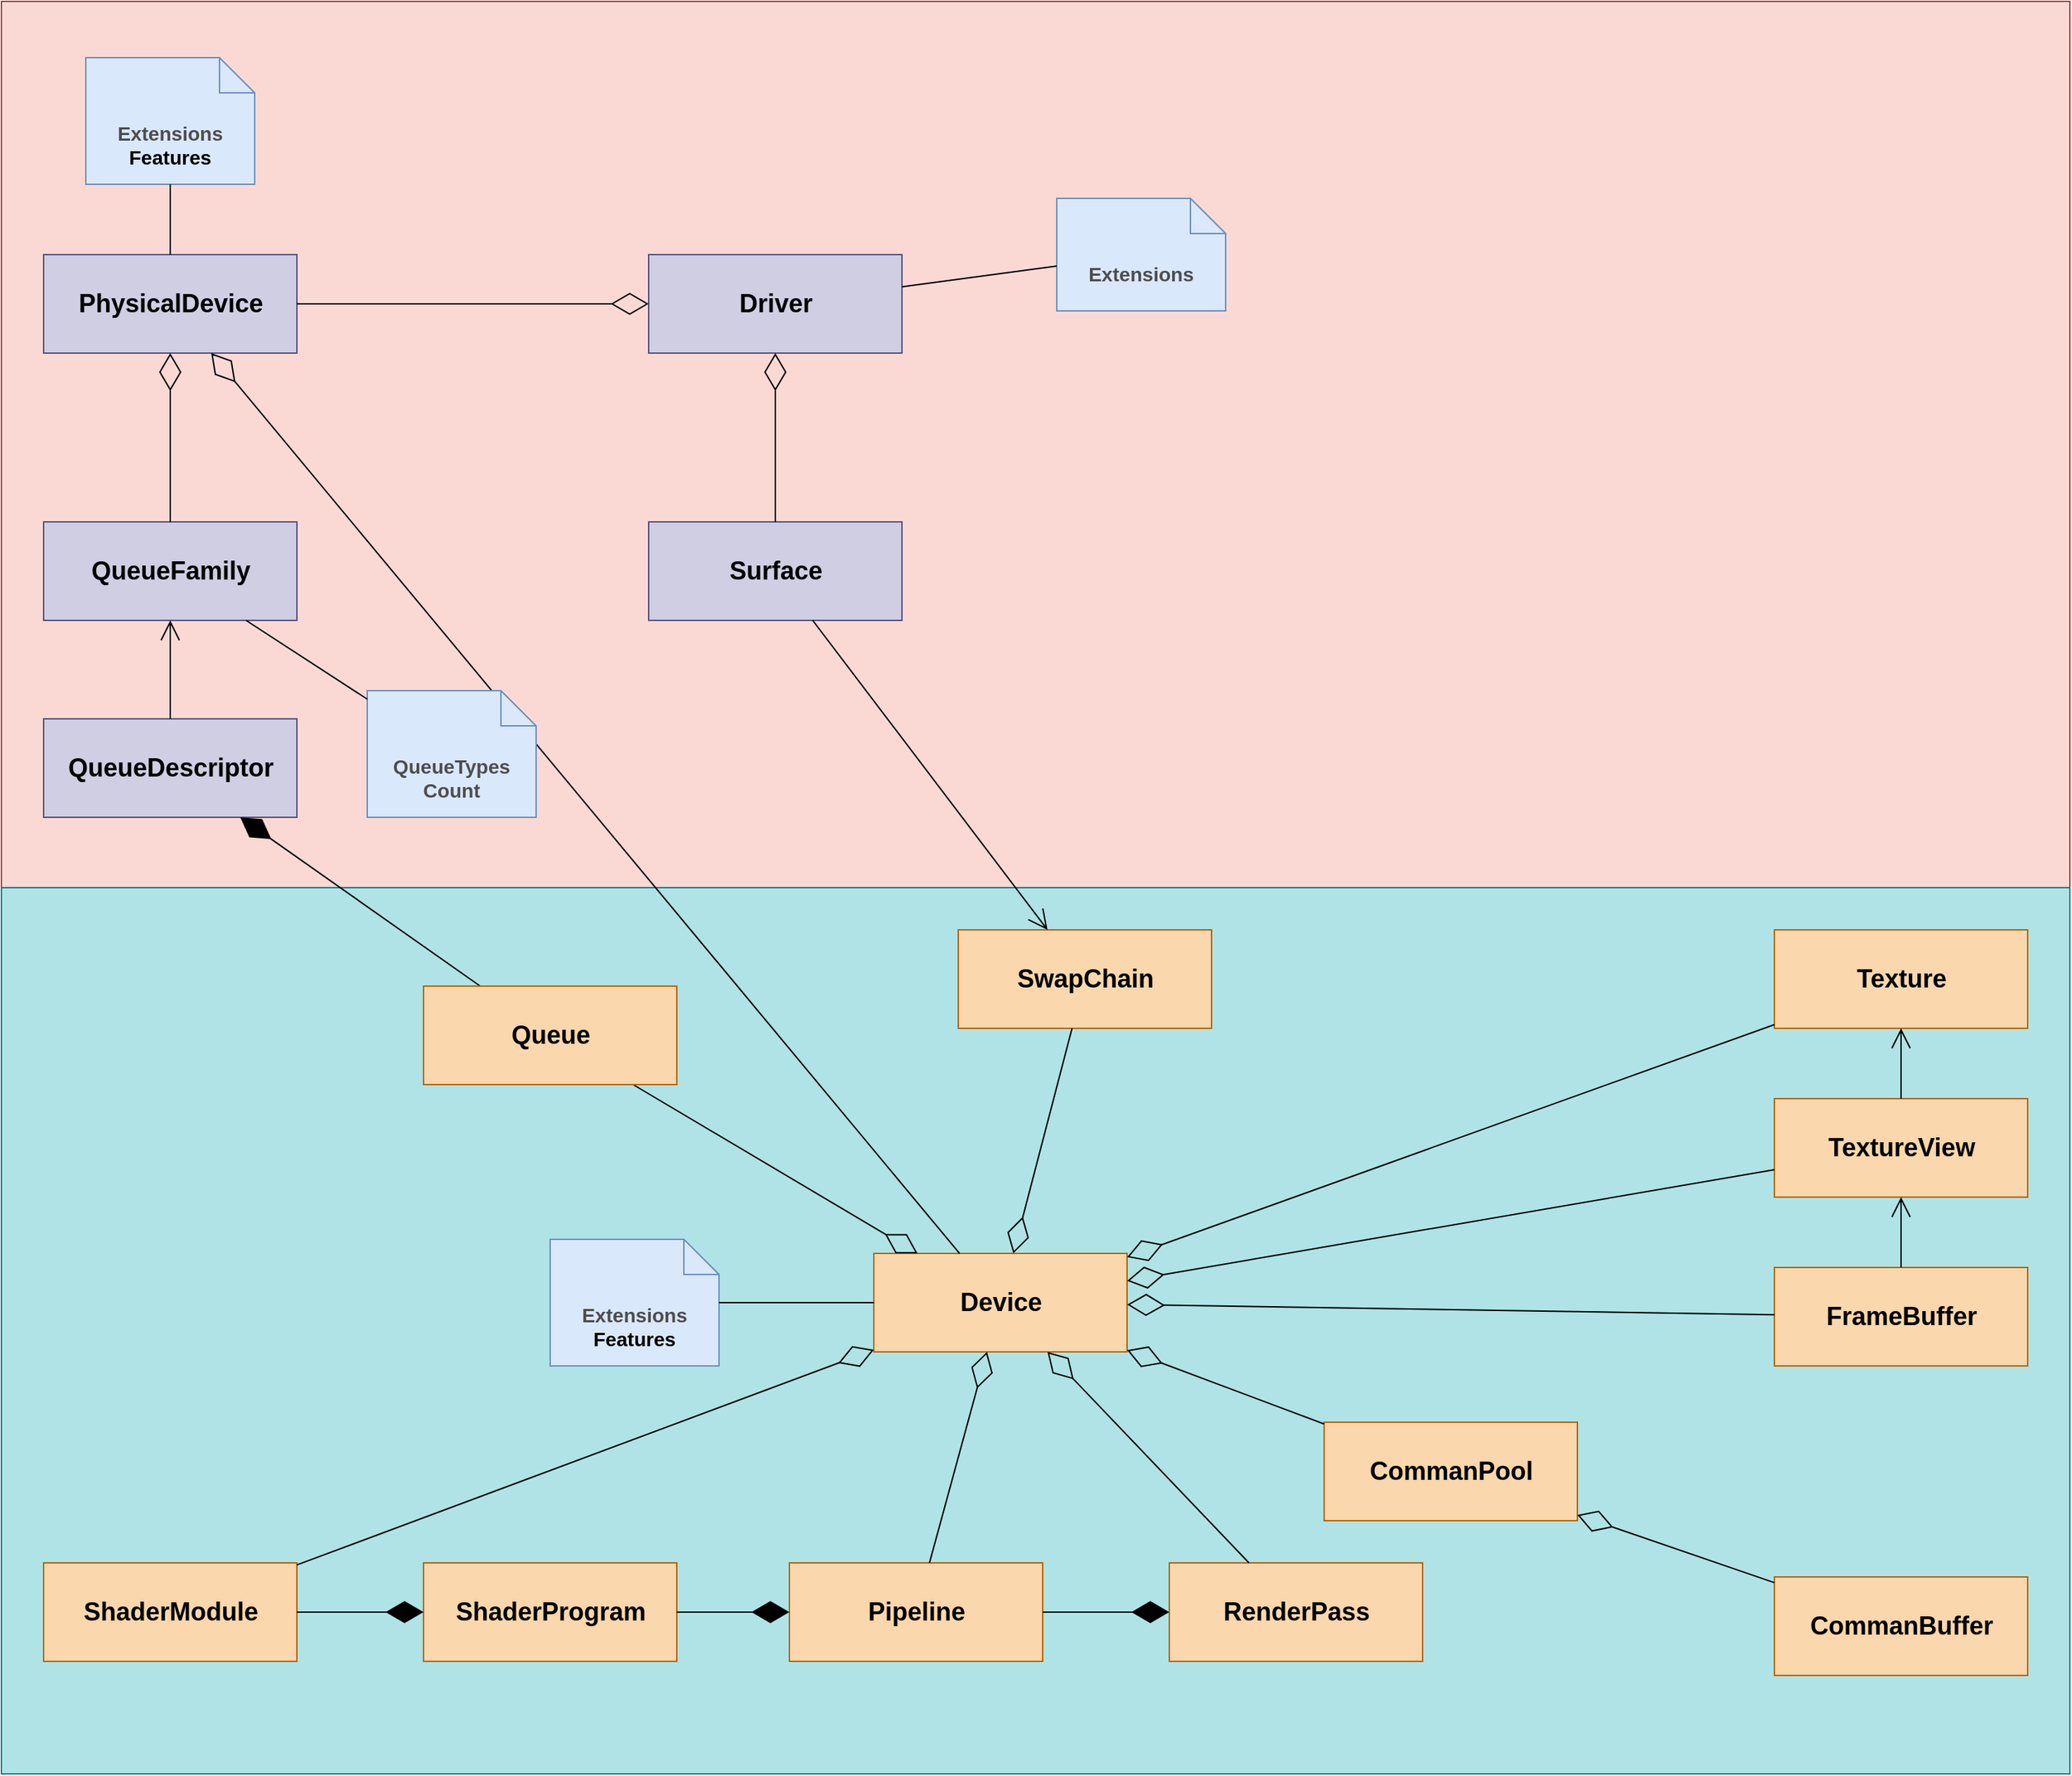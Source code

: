 <mxfile version="14.0.0" type="device"><diagram id="nqXqJLep8HN0mWddSpOK" name="Page-1"><mxGraphModel dx="2076" dy="1044" grid="1" gridSize="10" guides="1" tooltips="1" connect="1" arrows="1" fold="1" page="1" pageScale="1" pageWidth="850" pageHeight="1100" math="0" shadow="0"><root><mxCell id="0"/><mxCell id="1" parent="0"/><mxCell id="HPqe6t-tAWpLYKCA7jvQ-63" value="" style="verticalLabelPosition=bottom;verticalAlign=top;html=1;shape=mxgraph.basic.rect;fillColor2=none;strokeWidth=1;size=20;indent=5;fillColor=#fad9d5;strokeColor=#ae4132;" vertex="1" parent="1"><mxGeometry x="260" y="790" width="1470" height="630" as="geometry"/></mxCell><mxCell id="HPqe6t-tAWpLYKCA7jvQ-41" value="" style="verticalLabelPosition=bottom;verticalAlign=top;html=1;shape=mxgraph.basic.rect;fillColor2=none;strokeWidth=1;size=20;indent=5;fillColor=#b0e3e6;strokeColor=#0e8088;" vertex="1" parent="1"><mxGeometry x="260" y="1420" width="1470" height="630" as="geometry"/></mxCell><mxCell id="HPqe6t-tAWpLYKCA7jvQ-3" value="&lt;h2&gt;PhysicalDevice&lt;/h2&gt;" style="html=1;fillColor=#d0cee2;strokeColor=#56517e;" vertex="1" parent="1"><mxGeometry x="290" y="970" width="180" height="70" as="geometry"/></mxCell><mxCell id="HPqe6t-tAWpLYKCA7jvQ-4" value="&lt;h2&gt;Driver&lt;/h2&gt;" style="html=1;fillColor=#d0cee2;strokeColor=#56517e;" vertex="1" parent="1"><mxGeometry x="720" y="970" width="180" height="70" as="geometry"/></mxCell><mxCell id="HPqe6t-tAWpLYKCA7jvQ-5" value="&lt;h2&gt;Surface&lt;/h2&gt;" style="html=1;fillColor=#d0cee2;strokeColor=#56517e;" vertex="1" parent="1"><mxGeometry x="720" y="1160" width="180" height="70" as="geometry"/></mxCell><mxCell id="HPqe6t-tAWpLYKCA7jvQ-8" value="&lt;h2&gt;Device&lt;/h2&gt;" style="html=1;fillColor=#fad7ac;strokeColor=#b46504;" vertex="1" parent="1"><mxGeometry x="880" y="1680" width="180" height="70" as="geometry"/></mxCell><mxCell id="HPqe6t-tAWpLYKCA7jvQ-10" value="&lt;h2&gt;QueueFamily&lt;/h2&gt;" style="html=1;fillColor=#d0cee2;strokeColor=#56517e;" vertex="1" parent="1"><mxGeometry x="290" y="1160" width="180" height="70" as="geometry"/></mxCell><mxCell id="HPqe6t-tAWpLYKCA7jvQ-11" value="&lt;h2&gt;SwapChain&lt;/h2&gt;" style="html=1;fillColor=#fad7ac;strokeColor=#b46504;" vertex="1" parent="1"><mxGeometry x="940" y="1450" width="180" height="70" as="geometry"/></mxCell><mxCell id="HPqe6t-tAWpLYKCA7jvQ-12" value="&lt;h2&gt;FrameBuffer&lt;/h2&gt;" style="html=1;fillColor=#fad7ac;strokeColor=#b46504;" vertex="1" parent="1"><mxGeometry x="1520" y="1690" width="180" height="70" as="geometry"/></mxCell><mxCell id="HPqe6t-tAWpLYKCA7jvQ-13" value="&lt;h2&gt;Texture&lt;/h2&gt;" style="html=1;fillColor=#fad7ac;strokeColor=#b46504;" vertex="1" parent="1"><mxGeometry x="1520" y="1450" width="180" height="70" as="geometry"/></mxCell><mxCell id="HPqe6t-tAWpLYKCA7jvQ-14" value="&lt;h2&gt;TextureView&lt;/h2&gt;" style="html=1;fillColor=#fad7ac;strokeColor=#b46504;" vertex="1" parent="1"><mxGeometry x="1520" y="1570" width="180" height="70" as="geometry"/></mxCell><mxCell id="HPqe6t-tAWpLYKCA7jvQ-15" value="&lt;h2&gt;CommanPool&lt;/h2&gt;" style="html=1;fillColor=#fad7ac;strokeColor=#b46504;" vertex="1" parent="1"><mxGeometry x="1200" y="1800" width="180" height="70" as="geometry"/></mxCell><mxCell id="HPqe6t-tAWpLYKCA7jvQ-16" value="&lt;h2&gt;CommanBuffer&lt;/h2&gt;" style="html=1;fillColor=#fad7ac;strokeColor=#b46504;" vertex="1" parent="1"><mxGeometry x="1520" y="1910" width="180" height="70" as="geometry"/></mxCell><mxCell id="HPqe6t-tAWpLYKCA7jvQ-18" value="&lt;h2&gt;ShaderProgram&lt;/h2&gt;" style="html=1;fillColor=#fad7ac;strokeColor=#b46504;" vertex="1" parent="1"><mxGeometry x="560" y="1900" width="180" height="70" as="geometry"/></mxCell><mxCell id="HPqe6t-tAWpLYKCA7jvQ-19" value="&lt;h2&gt;ShaderModule&lt;/h2&gt;" style="html=1;fillColor=#fad7ac;strokeColor=#b46504;" vertex="1" parent="1"><mxGeometry x="290" y="1900" width="180" height="70" as="geometry"/></mxCell><mxCell id="HPqe6t-tAWpLYKCA7jvQ-21" value="&lt;h2&gt;Pipeline&lt;/h2&gt;" style="html=1;fillColor=#fad7ac;strokeColor=#b46504;" vertex="1" parent="1"><mxGeometry x="820" y="1900" width="180" height="70" as="geometry"/></mxCell><mxCell id="HPqe6t-tAWpLYKCA7jvQ-22" value="&lt;h2&gt;RenderPass&lt;/h2&gt;" style="html=1;fillColor=#fad7ac;strokeColor=#b46504;" vertex="1" parent="1"><mxGeometry x="1090" y="1900" width="180" height="70" as="geometry"/></mxCell><mxCell id="HPqe6t-tAWpLYKCA7jvQ-23" value="&lt;h3&gt;&lt;font color=&quot;#4d4d4d&quot;&gt;Extensions&lt;/font&gt;&lt;/h3&gt;" style="shape=note2;boundedLbl=1;whiteSpace=wrap;html=1;size=25;verticalAlign=top;align=center;fillColor=#dae8fc;strokeColor=#6c8ebf;" vertex="1" parent="1"><mxGeometry x="1010" y="930" width="120" height="80" as="geometry"/></mxCell><mxCell id="HPqe6t-tAWpLYKCA7jvQ-24" value="" style="endArrow=none;endFill=0;endSize=12;html=1;" edge="1" parent="1" source="HPqe6t-tAWpLYKCA7jvQ-23" target="HPqe6t-tAWpLYKCA7jvQ-4"><mxGeometry width="160" relative="1" as="geometry"><mxPoint x="1150" y="1010" as="sourcePoint"/><mxPoint x="760" y="890" as="targetPoint"/></mxGeometry></mxCell><mxCell id="HPqe6t-tAWpLYKCA7jvQ-25" value="&lt;h3&gt;&lt;font color=&quot;#4d4d4d&quot;&gt;Extensions&lt;br&gt;&lt;/font&gt;Features&lt;/h3&gt;" style="shape=note2;boundedLbl=1;whiteSpace=wrap;html=1;size=25;verticalAlign=top;align=center;fillColor=#dae8fc;strokeColor=#6c8ebf;" vertex="1" parent="1"><mxGeometry x="320" y="830" width="120" height="90" as="geometry"/></mxCell><mxCell id="HPqe6t-tAWpLYKCA7jvQ-26" value="" style="endArrow=none;endFill=0;endSize=12;html=1;" edge="1" parent="1" source="HPqe6t-tAWpLYKCA7jvQ-25" target="HPqe6t-tAWpLYKCA7jvQ-3"><mxGeometry width="160" relative="1" as="geometry"><mxPoint x="700" y="1020" as="sourcePoint"/><mxPoint x="290" y="971.429" as="targetPoint"/></mxGeometry></mxCell><mxCell id="HPqe6t-tAWpLYKCA7jvQ-27" value="" style="endArrow=diamondThin;endFill=0;endSize=24;html=1;" edge="1" parent="1" source="HPqe6t-tAWpLYKCA7jvQ-3" target="HPqe6t-tAWpLYKCA7jvQ-4"><mxGeometry width="160" relative="1" as="geometry"><mxPoint x="620" y="980" as="sourcePoint"/><mxPoint x="660" y="880" as="targetPoint"/></mxGeometry></mxCell><mxCell id="HPqe6t-tAWpLYKCA7jvQ-28" value="" style="endArrow=diamondThin;endFill=0;endSize=24;html=1;" edge="1" parent="1" source="HPqe6t-tAWpLYKCA7jvQ-8" target="HPqe6t-tAWpLYKCA7jvQ-3"><mxGeometry width="160" relative="1" as="geometry"><mxPoint x="570" y="1015.0" as="sourcePoint"/><mxPoint x="730" y="1015.0" as="targetPoint"/></mxGeometry></mxCell><mxCell id="HPqe6t-tAWpLYKCA7jvQ-29" value="" style="endArrow=diamondThin;endFill=0;endSize=24;html=1;" edge="1" parent="1" source="HPqe6t-tAWpLYKCA7jvQ-10" target="HPqe6t-tAWpLYKCA7jvQ-3"><mxGeometry width="160" relative="1" as="geometry"><mxPoint x="480" y="1015.0" as="sourcePoint"/><mxPoint x="640" y="1015.0" as="targetPoint"/></mxGeometry></mxCell><mxCell id="HPqe6t-tAWpLYKCA7jvQ-30" value="&lt;h3&gt;&lt;font color=&quot;#4d4d4d&quot;&gt;QueueTypes&lt;br&gt;Count&lt;/font&gt;&lt;/h3&gt;" style="shape=note2;boundedLbl=1;whiteSpace=wrap;html=1;size=25;verticalAlign=top;align=center;fillColor=#dae8fc;strokeColor=#6c8ebf;" vertex="1" parent="1"><mxGeometry x="520" y="1280" width="120" height="90" as="geometry"/></mxCell><mxCell id="HPqe6t-tAWpLYKCA7jvQ-32" value="&lt;h3&gt;&lt;font color=&quot;#4d4d4d&quot;&gt;Extensions&lt;br&gt;&lt;/font&gt;Features&lt;/h3&gt;" style="shape=note2;boundedLbl=1;whiteSpace=wrap;html=1;size=25;verticalAlign=top;align=center;fillColor=#dae8fc;strokeColor=#6c8ebf;" vertex="1" parent="1"><mxGeometry x="650" y="1670" width="120" height="90" as="geometry"/></mxCell><mxCell id="HPqe6t-tAWpLYKCA7jvQ-34" value="&lt;h2&gt;QueueDescriptor&lt;/h2&gt;" style="html=1;fillColor=#d0cee2;strokeColor=#56517e;" vertex="1" parent="1"><mxGeometry x="290" y="1300" width="180" height="70" as="geometry"/></mxCell><mxCell id="HPqe6t-tAWpLYKCA7jvQ-37" value="" style="endArrow=open;endFill=1;endSize=12;html=1;" edge="1" parent="1" source="HPqe6t-tAWpLYKCA7jvQ-34" target="HPqe6t-tAWpLYKCA7jvQ-10"><mxGeometry width="160" relative="1" as="geometry"><mxPoint x="540" y="1250" as="sourcePoint"/><mxPoint x="700" y="1250" as="targetPoint"/></mxGeometry></mxCell><mxCell id="HPqe6t-tAWpLYKCA7jvQ-38" value="" style="endArrow=none;endFill=0;endSize=12;html=1;" edge="1" parent="1" source="HPqe6t-tAWpLYKCA7jvQ-30" target="HPqe6t-tAWpLYKCA7jvQ-10"><mxGeometry width="160" relative="1" as="geometry"><mxPoint x="240" y="972.143" as="sourcePoint"/><mxPoint x="300" y="989.286" as="targetPoint"/></mxGeometry></mxCell><mxCell id="HPqe6t-tAWpLYKCA7jvQ-39" value="" style="endArrow=none;endFill=0;endSize=12;html=1;" edge="1" parent="1" source="HPqe6t-tAWpLYKCA7jvQ-8" target="HPqe6t-tAWpLYKCA7jvQ-32"><mxGeometry width="160" relative="1" as="geometry"><mxPoint x="330" y="1219.286" as="sourcePoint"/><mxPoint x="390" y="1213.571" as="targetPoint"/></mxGeometry></mxCell><mxCell id="HPqe6t-tAWpLYKCA7jvQ-40" value="" style="endArrow=diamondThin;endFill=0;endSize=24;html=1;" edge="1" parent="1" source="HPqe6t-tAWpLYKCA7jvQ-5" target="HPqe6t-tAWpLYKCA7jvQ-4"><mxGeometry width="160" relative="1" as="geometry"><mxPoint x="630" y="1110" as="sourcePoint"/><mxPoint x="790" y="1110" as="targetPoint"/></mxGeometry></mxCell><mxCell id="HPqe6t-tAWpLYKCA7jvQ-44" value="" style="endArrow=diamondThin;endFill=0;endSize=24;html=1;" edge="1" parent="1" source="HPqe6t-tAWpLYKCA7jvQ-64" target="HPqe6t-tAWpLYKCA7jvQ-8"><mxGeometry width="160" relative="1" as="geometry"><mxPoint x="470" y="1553.983" as="sourcePoint"/><mxPoint x="840" y="1550" as="targetPoint"/></mxGeometry></mxCell><mxCell id="HPqe6t-tAWpLYKCA7jvQ-45" value="" style="endArrow=diamondThin;endFill=1;endSize=24;html=1;" edge="1" parent="1" source="HPqe6t-tAWpLYKCA7jvQ-64" target="HPqe6t-tAWpLYKCA7jvQ-34"><mxGeometry width="160" relative="1" as="geometry"><mxPoint x="380" y="1490" as="sourcePoint"/><mxPoint x="750" y="1550" as="targetPoint"/></mxGeometry></mxCell><mxCell id="HPqe6t-tAWpLYKCA7jvQ-46" value="" style="endArrow=open;endFill=1;endSize=12;html=1;" edge="1" parent="1" source="HPqe6t-tAWpLYKCA7jvQ-5" target="HPqe6t-tAWpLYKCA7jvQ-11"><mxGeometry width="160" relative="1" as="geometry"><mxPoint x="680" y="1390" as="sourcePoint"/><mxPoint x="1120" y="1220" as="targetPoint"/></mxGeometry></mxCell><mxCell id="HPqe6t-tAWpLYKCA7jvQ-47" value="" style="endArrow=diamondThin;endFill=0;endSize=24;html=1;" edge="1" parent="1" source="HPqe6t-tAWpLYKCA7jvQ-11" target="HPqe6t-tAWpLYKCA7jvQ-8"><mxGeometry width="160" relative="1" as="geometry"><mxPoint x="570" y="1558.333" as="sourcePoint"/><mxPoint x="930" y="1651.667" as="targetPoint"/></mxGeometry></mxCell><mxCell id="HPqe6t-tAWpLYKCA7jvQ-48" value="" style="endArrow=diamondThin;endFill=0;endSize=24;html=1;" edge="1" parent="1" source="HPqe6t-tAWpLYKCA7jvQ-14" target="HPqe6t-tAWpLYKCA7jvQ-8"><mxGeometry width="160" relative="1" as="geometry"><mxPoint x="1092.5" y="1530" as="sourcePoint"/><mxPoint x="1037.5" y="1640" as="targetPoint"/></mxGeometry></mxCell><mxCell id="HPqe6t-tAWpLYKCA7jvQ-49" value="" style="endArrow=diamondThin;endFill=0;endSize=24;html=1;" edge="1" parent="1" source="HPqe6t-tAWpLYKCA7jvQ-13" target="HPqe6t-tAWpLYKCA7jvQ-8"><mxGeometry width="160" relative="1" as="geometry"><mxPoint x="1530" y="1624" as="sourcePoint"/><mxPoint x="1110" y="1666" as="targetPoint"/></mxGeometry></mxCell><mxCell id="HPqe6t-tAWpLYKCA7jvQ-50" value="" style="endArrow=open;endFill=1;endSize=12;html=1;" edge="1" parent="1" source="HPqe6t-tAWpLYKCA7jvQ-14" target="HPqe6t-tAWpLYKCA7jvQ-13"><mxGeometry width="160" relative="1" as="geometry"><mxPoint x="855" y="1240" as="sourcePoint"/><mxPoint x="1075" y="1460" as="targetPoint"/></mxGeometry></mxCell><mxCell id="HPqe6t-tAWpLYKCA7jvQ-51" value="" style="endArrow=diamondThin;endFill=0;endSize=24;html=1;" edge="1" parent="1" source="HPqe6t-tAWpLYKCA7jvQ-12" target="HPqe6t-tAWpLYKCA7jvQ-8"><mxGeometry width="160" relative="1" as="geometry"><mxPoint x="1530" y="1624" as="sourcePoint"/><mxPoint x="1110" y="1666" as="targetPoint"/></mxGeometry></mxCell><mxCell id="HPqe6t-tAWpLYKCA7jvQ-52" value="" style="endArrow=open;endFill=1;endSize=12;html=1;" edge="1" parent="1" source="HPqe6t-tAWpLYKCA7jvQ-12" target="HPqe6t-tAWpLYKCA7jvQ-14"><mxGeometry width="160" relative="1" as="geometry"><mxPoint x="1620" y="1580" as="sourcePoint"/><mxPoint x="1620" y="1530" as="targetPoint"/></mxGeometry></mxCell><mxCell id="HPqe6t-tAWpLYKCA7jvQ-53" value="" style="endArrow=diamondThin;endFill=0;endSize=24;html=1;" edge="1" parent="1" source="HPqe6t-tAWpLYKCA7jvQ-15" target="HPqe6t-tAWpLYKCA7jvQ-8"><mxGeometry width="160" relative="1" as="geometry"><mxPoint x="1530" y="1726.0" as="sourcePoint"/><mxPoint x="1110" y="1684.0" as="targetPoint"/></mxGeometry></mxCell><mxCell id="HPqe6t-tAWpLYKCA7jvQ-54" value="" style="endArrow=diamondThin;endFill=0;endSize=24;html=1;" edge="1" parent="1" source="HPqe6t-tAWpLYKCA7jvQ-16" target="HPqe6t-tAWpLYKCA7jvQ-15"><mxGeometry width="160" relative="1" as="geometry"><mxPoint x="1020" y="1790" as="sourcePoint"/><mxPoint x="1020" y="1710" as="targetPoint"/></mxGeometry></mxCell><mxCell id="HPqe6t-tAWpLYKCA7jvQ-55" value="" style="endArrow=diamondThin;endFill=0;endSize=24;html=1;" edge="1" parent="1" source="HPqe6t-tAWpLYKCA7jvQ-21" target="HPqe6t-tAWpLYKCA7jvQ-8"><mxGeometry width="160" relative="1" as="geometry"><mxPoint x="1020" y="1790" as="sourcePoint"/><mxPoint x="1020" y="1710" as="targetPoint"/></mxGeometry></mxCell><mxCell id="HPqe6t-tAWpLYKCA7jvQ-58" value="" style="endArrow=diamondThin;endFill=1;endSize=24;html=1;" edge="1" parent="1" source="HPqe6t-tAWpLYKCA7jvQ-19" target="HPqe6t-tAWpLYKCA7jvQ-18"><mxGeometry width="160" relative="1" as="geometry"><mxPoint x="390" y="1500" as="sourcePoint"/><mxPoint x="390" y="1380" as="targetPoint"/></mxGeometry></mxCell><mxCell id="HPqe6t-tAWpLYKCA7jvQ-59" value="" style="endArrow=diamondThin;endFill=0;endSize=24;html=1;" edge="1" parent="1" source="HPqe6t-tAWpLYKCA7jvQ-19" target="HPqe6t-tAWpLYKCA7jvQ-8"><mxGeometry width="160" relative="1" as="geometry"><mxPoint x="750" y="1772.5" as="sourcePoint"/><mxPoint x="930" y="1707.5" as="targetPoint"/></mxGeometry></mxCell><mxCell id="HPqe6t-tAWpLYKCA7jvQ-60" value="" style="endArrow=diamondThin;endFill=1;endSize=24;html=1;" edge="1" parent="1" source="HPqe6t-tAWpLYKCA7jvQ-18" target="HPqe6t-tAWpLYKCA7jvQ-21"><mxGeometry width="160" relative="1" as="geometry"><mxPoint x="390" y="1960" as="sourcePoint"/><mxPoint x="390" y="1870" as="targetPoint"/></mxGeometry></mxCell><mxCell id="HPqe6t-tAWpLYKCA7jvQ-61" value="" style="endArrow=diamondThin;endFill=0;endSize=24;html=1;" edge="1" parent="1" source="HPqe6t-tAWpLYKCA7jvQ-22" target="HPqe6t-tAWpLYKCA7jvQ-8"><mxGeometry width="160" relative="1" as="geometry"><mxPoint x="466.481" y="1960" as="sourcePoint"/><mxPoint x="903.519" y="1760" as="targetPoint"/></mxGeometry></mxCell><mxCell id="HPqe6t-tAWpLYKCA7jvQ-62" value="" style="endArrow=diamondThin;endFill=1;endSize=24;html=1;" edge="1" parent="1" source="HPqe6t-tAWpLYKCA7jvQ-21" target="HPqe6t-tAWpLYKCA7jvQ-22"><mxGeometry width="160" relative="1" as="geometry"><mxPoint x="750" y="1945" as="sourcePoint"/><mxPoint x="830" y="1945" as="targetPoint"/></mxGeometry></mxCell><mxCell id="HPqe6t-tAWpLYKCA7jvQ-64" value="&lt;h2&gt;Queue&lt;/h2&gt;" style="html=1;fillColor=#fad7ac;strokeColor=#b46504;" vertex="1" parent="1"><mxGeometry x="560" y="1490" width="180" height="70" as="geometry"/></mxCell></root></mxGraphModel></diagram></mxfile>